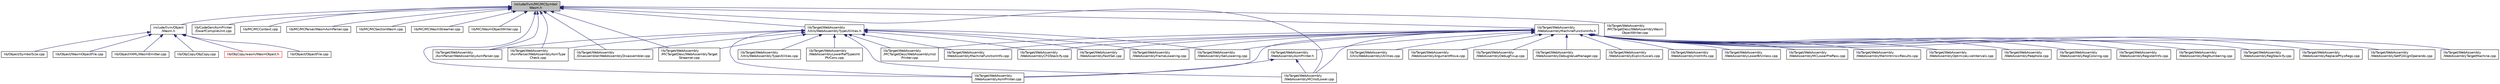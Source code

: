 digraph "include/llvm/MC/MCSymbolWasm.h"
{
 // LATEX_PDF_SIZE
  bgcolor="transparent";
  edge [fontname="Helvetica",fontsize="10",labelfontname="Helvetica",labelfontsize="10"];
  node [fontname="Helvetica",fontsize="10",shape=record];
  Node1 [label="include/llvm/MC/MCSymbol\lWasm.h",height=0.2,width=0.4,color="black", fillcolor="grey75", style="filled", fontcolor="black",tooltip=" "];
  Node1 -> Node2 [dir="back",color="midnightblue",fontsize="10",style="solid",fontname="Helvetica"];
  Node2 [label="include/llvm/Object\l/Wasm.h",height=0.2,width=0.4,color="black",URL="$Object_2Wasm_8h.html",tooltip=" "];
  Node2 -> Node3 [dir="back",color="midnightblue",fontsize="10",style="solid",fontname="Helvetica"];
  Node3 [label="lib/ObjCopy/ObjCopy.cpp",height=0.2,width=0.4,color="black",URL="$ObjCopy_8cpp.html",tooltip=" "];
  Node2 -> Node4 [dir="back",color="midnightblue",fontsize="10",style="solid",fontname="Helvetica"];
  Node4 [label="lib/ObjCopy/wasm/WasmObject.h",height=0.2,width=0.4,color="red",URL="$WasmObject_8h.html",tooltip=" "];
  Node2 -> Node11 [dir="back",color="midnightblue",fontsize="10",style="solid",fontname="Helvetica"];
  Node11 [label="lib/Object/ObjectFile.cpp",height=0.2,width=0.4,color="black",URL="$ObjectFile_8cpp.html",tooltip=" "];
  Node2 -> Node12 [dir="back",color="midnightblue",fontsize="10",style="solid",fontname="Helvetica"];
  Node12 [label="lib/Object/SymbolSize.cpp",height=0.2,width=0.4,color="black",URL="$SymbolSize_8cpp.html",tooltip=" "];
  Node2 -> Node13 [dir="back",color="midnightblue",fontsize="10",style="solid",fontname="Helvetica"];
  Node13 [label="lib/Object/WasmObjectFile.cpp",height=0.2,width=0.4,color="black",URL="$WasmObjectFile_8cpp.html",tooltip=" "];
  Node2 -> Node14 [dir="back",color="midnightblue",fontsize="10",style="solid",fontname="Helvetica"];
  Node14 [label="lib/ObjectYAML/WasmEmitter.cpp",height=0.2,width=0.4,color="black",URL="$WasmEmitter_8cpp.html",tooltip=" "];
  Node1 -> Node15 [dir="back",color="midnightblue",fontsize="10",style="solid",fontname="Helvetica"];
  Node15 [label="lib/CodeGen/AsmPrinter\l/DwarfCompileUnit.cpp",height=0.2,width=0.4,color="black",URL="$DwarfCompileUnit_8cpp.html",tooltip=" "];
  Node1 -> Node16 [dir="back",color="midnightblue",fontsize="10",style="solid",fontname="Helvetica"];
  Node16 [label="lib/MC/MCContext.cpp",height=0.2,width=0.4,color="black",URL="$MCContext_8cpp.html",tooltip=" "];
  Node1 -> Node17 [dir="back",color="midnightblue",fontsize="10",style="solid",fontname="Helvetica"];
  Node17 [label="lib/MC/MCParser/WasmAsmParser.cpp",height=0.2,width=0.4,color="black",URL="$WasmAsmParser_8cpp.html",tooltip=" "];
  Node1 -> Node18 [dir="back",color="midnightblue",fontsize="10",style="solid",fontname="Helvetica"];
  Node18 [label="lib/MC/MCSectionWasm.cpp",height=0.2,width=0.4,color="black",URL="$MCSectionWasm_8cpp.html",tooltip=" "];
  Node1 -> Node19 [dir="back",color="midnightblue",fontsize="10",style="solid",fontname="Helvetica"];
  Node19 [label="lib/MC/MCWasmStreamer.cpp",height=0.2,width=0.4,color="black",URL="$MCWasmStreamer_8cpp.html",tooltip=" "];
  Node1 -> Node20 [dir="back",color="midnightblue",fontsize="10",style="solid",fontname="Helvetica"];
  Node20 [label="lib/MC/WasmObjectWriter.cpp",height=0.2,width=0.4,color="black",URL="$WasmObjectWriter_8cpp.html",tooltip=" "];
  Node1 -> Node21 [dir="back",color="midnightblue",fontsize="10",style="solid",fontname="Helvetica"];
  Node21 [label="lib/Target/WebAssembly\l/AsmParser/WebAssemblyAsmParser.cpp",height=0.2,width=0.4,color="black",URL="$WebAssemblyAsmParser_8cpp.html",tooltip=" "];
  Node1 -> Node22 [dir="back",color="midnightblue",fontsize="10",style="solid",fontname="Helvetica"];
  Node22 [label="lib/Target/WebAssembly\l/AsmParser/WebAssemblyAsmType\lCheck.cpp",height=0.2,width=0.4,color="black",URL="$WebAssemblyAsmTypeCheck_8cpp.html",tooltip=" "];
  Node1 -> Node23 [dir="back",color="midnightblue",fontsize="10",style="solid",fontname="Helvetica"];
  Node23 [label="lib/Target/WebAssembly\l/Disassembler/WebAssemblyDisassembler.cpp",height=0.2,width=0.4,color="black",URL="$WebAssemblyDisassembler_8cpp.html",tooltip=" "];
  Node1 -> Node24 [dir="back",color="midnightblue",fontsize="10",style="solid",fontname="Helvetica"];
  Node24 [label="lib/Target/WebAssembly\l/MCTargetDesc/WebAssemblyTarget\lStreamer.cpp",height=0.2,width=0.4,color="black",URL="$WebAssemblyTargetStreamer_8cpp.html",tooltip=" "];
  Node1 -> Node25 [dir="back",color="midnightblue",fontsize="10",style="solid",fontname="Helvetica"];
  Node25 [label="lib/Target/WebAssembly\l/MCTargetDesc/WebAssemblyWasm\lObjectWriter.cpp",height=0.2,width=0.4,color="black",URL="$WebAssemblyWasmObjectWriter_8cpp.html",tooltip=" "];
  Node1 -> Node26 [dir="back",color="midnightblue",fontsize="10",style="solid",fontname="Helvetica"];
  Node26 [label="lib/Target/WebAssembly\l/Utils/WebAssemblyTypeUtilities.h",height=0.2,width=0.4,color="black",URL="$WebAssemblyTypeUtilities_8h.html",tooltip=" "];
  Node26 -> Node21 [dir="back",color="midnightblue",fontsize="10",style="solid",fontname="Helvetica"];
  Node26 -> Node22 [dir="back",color="midnightblue",fontsize="10",style="solid",fontname="Helvetica"];
  Node26 -> Node23 [dir="back",color="midnightblue",fontsize="10",style="solid",fontname="Helvetica"];
  Node26 -> Node27 [dir="back",color="midnightblue",fontsize="10",style="solid",fontname="Helvetica"];
  Node27 [label="lib/Target/WebAssembly\l/MCTargetDesc/WebAssemblyInst\lPrinter.cpp",height=0.2,width=0.4,color="black",URL="$WebAssemblyInstPrinter_8cpp.html",tooltip=" "];
  Node26 -> Node24 [dir="back",color="midnightblue",fontsize="10",style="solid",fontname="Helvetica"];
  Node26 -> Node28 [dir="back",color="midnightblue",fontsize="10",style="solid",fontname="Helvetica"];
  Node28 [label="lib/Target/WebAssembly\l/Utils/WebAssemblyTypeUtilities.cpp",height=0.2,width=0.4,color="black",URL="$WebAssemblyTypeUtilities_8cpp.html",tooltip=" "];
  Node26 -> Node29 [dir="back",color="midnightblue",fontsize="10",style="solid",fontname="Helvetica"];
  Node29 [label="lib/Target/WebAssembly\l/WebAssemblyAsmPrinter.cpp",height=0.2,width=0.4,color="black",URL="$WebAssemblyAsmPrinter_8cpp.html",tooltip=" "];
  Node26 -> Node30 [dir="back",color="midnightblue",fontsize="10",style="solid",fontname="Helvetica"];
  Node30 [label="lib/Target/WebAssembly\l/WebAssemblyCFGStackify.cpp",height=0.2,width=0.4,color="black",URL="$WebAssemblyCFGStackify_8cpp.html",tooltip=" "];
  Node26 -> Node31 [dir="back",color="midnightblue",fontsize="10",style="solid",fontname="Helvetica"];
  Node31 [label="lib/Target/WebAssembly\l/WebAssemblyFastISel.cpp",height=0.2,width=0.4,color="black",URL="$WebAssemblyFastISel_8cpp.html",tooltip=" "];
  Node26 -> Node32 [dir="back",color="midnightblue",fontsize="10",style="solid",fontname="Helvetica"];
  Node32 [label="lib/Target/WebAssembly\l/WebAssemblyFrameLowering.cpp",height=0.2,width=0.4,color="black",URL="$WebAssemblyFrameLowering_8cpp.html",tooltip=" "];
  Node26 -> Node33 [dir="back",color="midnightblue",fontsize="10",style="solid",fontname="Helvetica"];
  Node33 [label="lib/Target/WebAssembly\l/WebAssemblyISelLowering.cpp",height=0.2,width=0.4,color="black",URL="$WebAssemblyISelLowering_8cpp.html",tooltip=" "];
  Node26 -> Node34 [dir="back",color="midnightblue",fontsize="10",style="solid",fontname="Helvetica"];
  Node34 [label="lib/Target/WebAssembly\l/WebAssemblyLowerRefTypesInt\lPtrConv.cpp",height=0.2,width=0.4,color="black",URL="$WebAssemblyLowerRefTypesIntPtrConv_8cpp.html",tooltip=" "];
  Node26 -> Node35 [dir="back",color="midnightblue",fontsize="10",style="solid",fontname="Helvetica"];
  Node35 [label="lib/Target/WebAssembly\l/WebAssemblyMachineFunctionInfo.cpp",height=0.2,width=0.4,color="black",URL="$WebAssemblyMachineFunctionInfo_8cpp.html",tooltip=" "];
  Node26 -> Node36 [dir="back",color="midnightblue",fontsize="10",style="solid",fontname="Helvetica"];
  Node36 [label="lib/Target/WebAssembly\l/WebAssemblyMCInstLower.cpp",height=0.2,width=0.4,color="black",URL="$WebAssemblyMCInstLower_8cpp.html",tooltip=" "];
  Node1 -> Node37 [dir="back",color="midnightblue",fontsize="10",style="solid",fontname="Helvetica"];
  Node37 [label="lib/Target/WebAssembly\l/WebAssemblyMachineFunctionInfo.h",height=0.2,width=0.4,color="black",URL="$WebAssemblyMachineFunctionInfo_8h.html",tooltip=" "];
  Node37 -> Node27 [dir="back",color="midnightblue",fontsize="10",style="solid",fontname="Helvetica"];
  Node37 -> Node38 [dir="back",color="midnightblue",fontsize="10",style="solid",fontname="Helvetica"];
  Node38 [label="lib/Target/WebAssembly\l/Utils/WebAssemblyUtilities.cpp",height=0.2,width=0.4,color="black",URL="$WebAssemblyUtilities_8cpp.html",tooltip=" "];
  Node37 -> Node39 [dir="back",color="midnightblue",fontsize="10",style="solid",fontname="Helvetica"];
  Node39 [label="lib/Target/WebAssembly\l/WebAssemblyArgumentMove.cpp",height=0.2,width=0.4,color="black",URL="$WebAssemblyArgumentMove_8cpp.html",tooltip=" "];
  Node37 -> Node40 [dir="back",color="midnightblue",fontsize="10",style="solid",fontname="Helvetica"];
  Node40 [label="lib/Target/WebAssembly\l/WebAssemblyAsmPrinter.h",height=0.2,width=0.4,color="black",URL="$WebAssemblyAsmPrinter_8h.html",tooltip=" "];
  Node40 -> Node29 [dir="back",color="midnightblue",fontsize="10",style="solid",fontname="Helvetica"];
  Node40 -> Node36 [dir="back",color="midnightblue",fontsize="10",style="solid",fontname="Helvetica"];
  Node37 -> Node29 [dir="back",color="midnightblue",fontsize="10",style="solid",fontname="Helvetica"];
  Node37 -> Node30 [dir="back",color="midnightblue",fontsize="10",style="solid",fontname="Helvetica"];
  Node37 -> Node41 [dir="back",color="midnightblue",fontsize="10",style="solid",fontname="Helvetica"];
  Node41 [label="lib/Target/WebAssembly\l/WebAssemblyDebugFixup.cpp",height=0.2,width=0.4,color="black",URL="$WebAssemblyDebugFixup_8cpp.html",tooltip=" "];
  Node37 -> Node42 [dir="back",color="midnightblue",fontsize="10",style="solid",fontname="Helvetica"];
  Node42 [label="lib/Target/WebAssembly\l/WebAssemblyDebugValueManager.cpp",height=0.2,width=0.4,color="black",URL="$WebAssemblyDebugValueManager_8cpp.html",tooltip=" "];
  Node37 -> Node43 [dir="back",color="midnightblue",fontsize="10",style="solid",fontname="Helvetica"];
  Node43 [label="lib/Target/WebAssembly\l/WebAssemblyExplicitLocals.cpp",height=0.2,width=0.4,color="black",URL="$WebAssemblyExplicitLocals_8cpp.html",tooltip=" "];
  Node37 -> Node31 [dir="back",color="midnightblue",fontsize="10",style="solid",fontname="Helvetica"];
  Node37 -> Node32 [dir="back",color="midnightblue",fontsize="10",style="solid",fontname="Helvetica"];
  Node37 -> Node44 [dir="back",color="midnightblue",fontsize="10",style="solid",fontname="Helvetica"];
  Node44 [label="lib/Target/WebAssembly\l/WebAssemblyInstrInfo.cpp",height=0.2,width=0.4,color="black",URL="$WebAssemblyInstrInfo_8cpp.html",tooltip=" "];
  Node37 -> Node33 [dir="back",color="midnightblue",fontsize="10",style="solid",fontname="Helvetica"];
  Node37 -> Node45 [dir="back",color="midnightblue",fontsize="10",style="solid",fontname="Helvetica"];
  Node45 [label="lib/Target/WebAssembly\l/WebAssemblyLowerBrUnless.cpp",height=0.2,width=0.4,color="black",URL="$WebAssemblyLowerBrUnless_8cpp.html",tooltip=" "];
  Node37 -> Node35 [dir="back",color="midnightblue",fontsize="10",style="solid",fontname="Helvetica"];
  Node37 -> Node36 [dir="back",color="midnightblue",fontsize="10",style="solid",fontname="Helvetica"];
  Node37 -> Node46 [dir="back",color="midnightblue",fontsize="10",style="solid",fontname="Helvetica"];
  Node46 [label="lib/Target/WebAssembly\l/WebAssemblyMCLowerPrePass.cpp",height=0.2,width=0.4,color="black",URL="$WebAssemblyMCLowerPrePass_8cpp.html",tooltip=" "];
  Node37 -> Node47 [dir="back",color="midnightblue",fontsize="10",style="solid",fontname="Helvetica"];
  Node47 [label="lib/Target/WebAssembly\l/WebAssemblyMemIntrinsicResults.cpp",height=0.2,width=0.4,color="black",URL="$WebAssemblyMemIntrinsicResults_8cpp.html",tooltip=" "];
  Node37 -> Node48 [dir="back",color="midnightblue",fontsize="10",style="solid",fontname="Helvetica"];
  Node48 [label="lib/Target/WebAssembly\l/WebAssemblyOptimizeLiveIntervals.cpp",height=0.2,width=0.4,color="black",URL="$WebAssemblyOptimizeLiveIntervals_8cpp.html",tooltip=" "];
  Node37 -> Node49 [dir="back",color="midnightblue",fontsize="10",style="solid",fontname="Helvetica"];
  Node49 [label="lib/Target/WebAssembly\l/WebAssemblyPeephole.cpp",height=0.2,width=0.4,color="black",URL="$WebAssemblyPeephole_8cpp.html",tooltip=" "];
  Node37 -> Node50 [dir="back",color="midnightblue",fontsize="10",style="solid",fontname="Helvetica"];
  Node50 [label="lib/Target/WebAssembly\l/WebAssemblyRegColoring.cpp",height=0.2,width=0.4,color="black",URL="$WebAssemblyRegColoring_8cpp.html",tooltip=" "];
  Node37 -> Node51 [dir="back",color="midnightblue",fontsize="10",style="solid",fontname="Helvetica"];
  Node51 [label="lib/Target/WebAssembly\l/WebAssemblyRegisterInfo.cpp",height=0.2,width=0.4,color="black",URL="$WebAssemblyRegisterInfo_8cpp.html",tooltip=" "];
  Node37 -> Node52 [dir="back",color="midnightblue",fontsize="10",style="solid",fontname="Helvetica"];
  Node52 [label="lib/Target/WebAssembly\l/WebAssemblyRegNumbering.cpp",height=0.2,width=0.4,color="black",URL="$WebAssemblyRegNumbering_8cpp.html",tooltip=" "];
  Node37 -> Node53 [dir="back",color="midnightblue",fontsize="10",style="solid",fontname="Helvetica"];
  Node53 [label="lib/Target/WebAssembly\l/WebAssemblyRegStackify.cpp",height=0.2,width=0.4,color="black",URL="$WebAssemblyRegStackify_8cpp.html",tooltip=" "];
  Node37 -> Node54 [dir="back",color="midnightblue",fontsize="10",style="solid",fontname="Helvetica"];
  Node54 [label="lib/Target/WebAssembly\l/WebAssemblyReplacePhysRegs.cpp",height=0.2,width=0.4,color="black",URL="$WebAssemblyReplacePhysRegs_8cpp.html",tooltip=" "];
  Node37 -> Node55 [dir="back",color="midnightblue",fontsize="10",style="solid",fontname="Helvetica"];
  Node55 [label="lib/Target/WebAssembly\l/WebAssemblySetP2AlignOperands.cpp",height=0.2,width=0.4,color="black",URL="$WebAssemblySetP2AlignOperands_8cpp.html",tooltip=" "];
  Node37 -> Node56 [dir="back",color="midnightblue",fontsize="10",style="solid",fontname="Helvetica"];
  Node56 [label="lib/Target/WebAssembly\l/WebAssemblyTargetMachine.cpp",height=0.2,width=0.4,color="black",URL="$WebAssemblyTargetMachine_8cpp.html",tooltip=" "];
  Node1 -> Node29 [dir="back",color="midnightblue",fontsize="10",style="solid",fontname="Helvetica"];
  Node1 -> Node36 [dir="back",color="midnightblue",fontsize="10",style="solid",fontname="Helvetica"];
}
